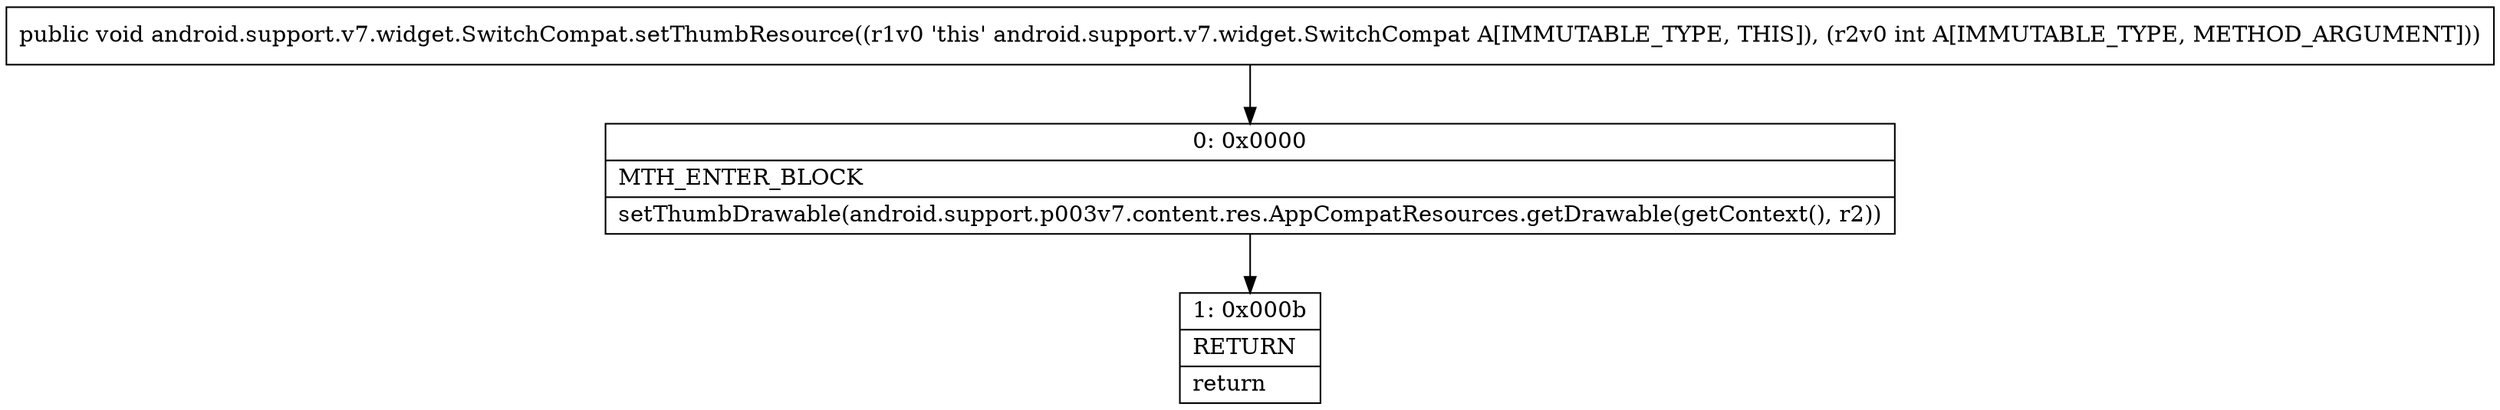 digraph "CFG forandroid.support.v7.widget.SwitchCompat.setThumbResource(I)V" {
Node_0 [shape=record,label="{0\:\ 0x0000|MTH_ENTER_BLOCK\l|setThumbDrawable(android.support.p003v7.content.res.AppCompatResources.getDrawable(getContext(), r2))\l}"];
Node_1 [shape=record,label="{1\:\ 0x000b|RETURN\l|return\l}"];
MethodNode[shape=record,label="{public void android.support.v7.widget.SwitchCompat.setThumbResource((r1v0 'this' android.support.v7.widget.SwitchCompat A[IMMUTABLE_TYPE, THIS]), (r2v0 int A[IMMUTABLE_TYPE, METHOD_ARGUMENT])) }"];
MethodNode -> Node_0;
Node_0 -> Node_1;
}

